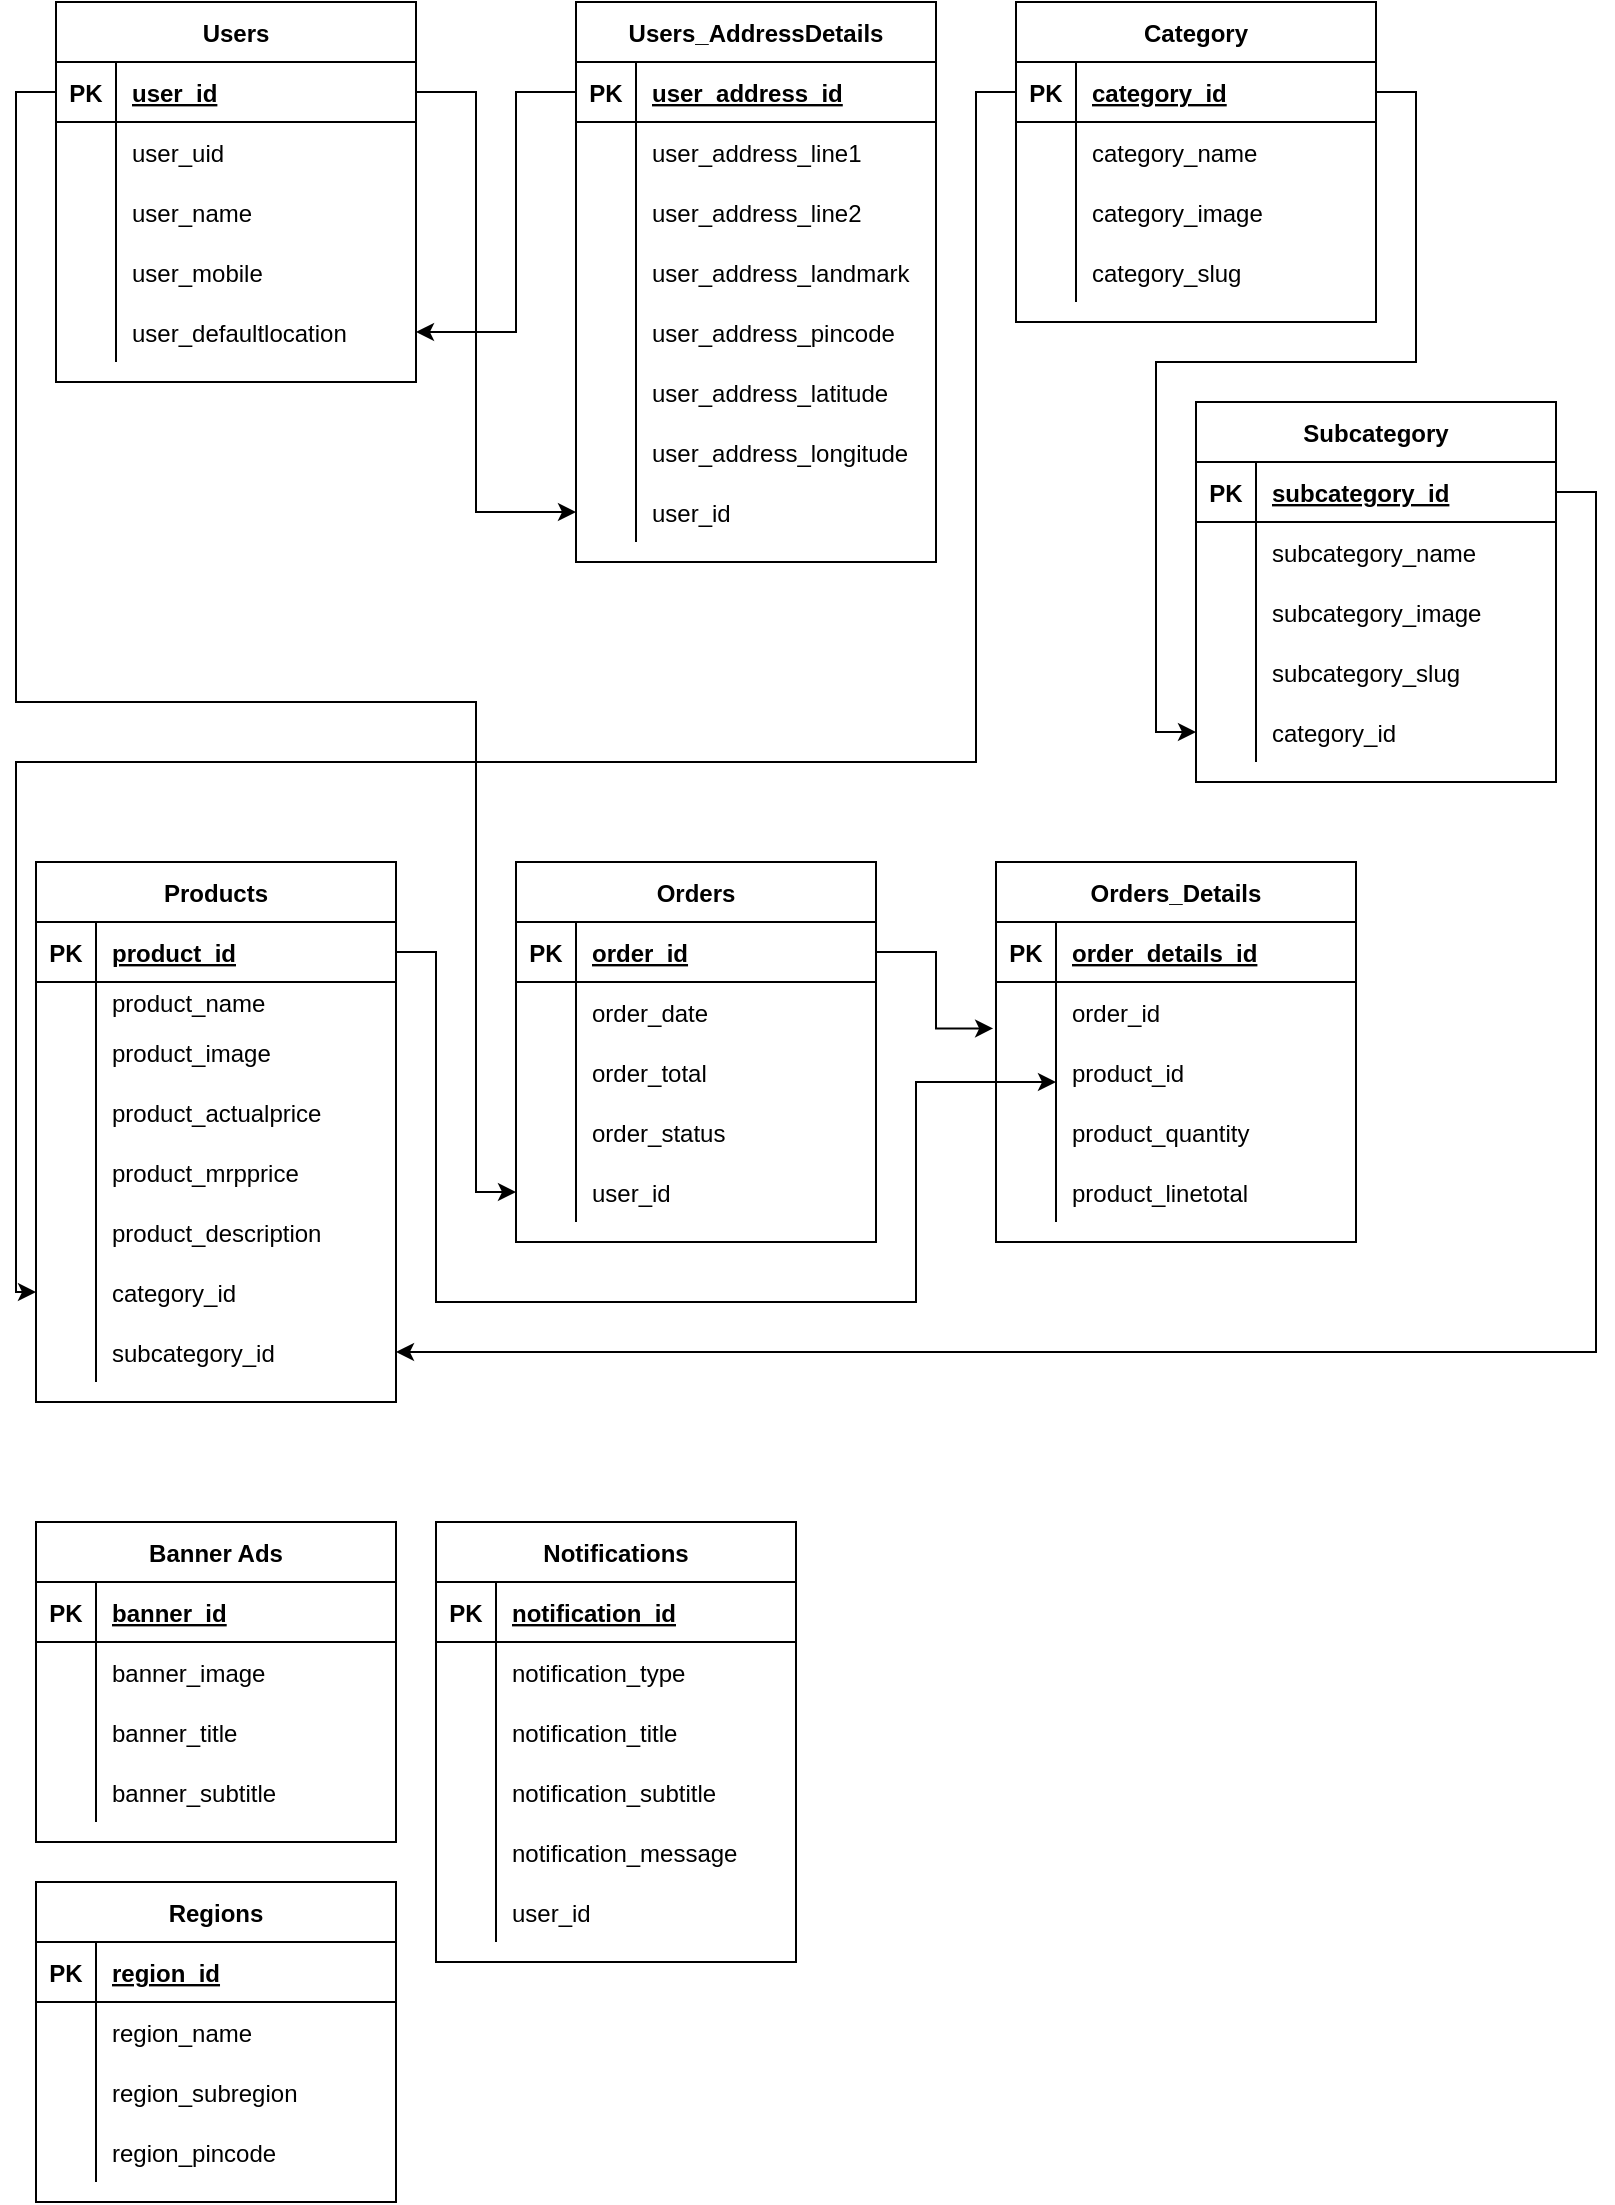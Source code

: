 <mxfile version="13.7.9" type="github" pages="2"><diagram id="Pnzxw9eSHqtYmCA-UAT-" name="Page-1"><mxGraphModel dx="1955" dy="1170" grid="1" gridSize="10" guides="1" tooltips="1" connect="1" arrows="1" fold="1" page="1" pageScale="1" pageWidth="827" pageHeight="1169" background="none" math="0" shadow="0"><root><mxCell id="0"/><mxCell id="1" parent="0"/><mxCell id="dS-FyCZ4xqhED2NEwHnS-44" value="Users" style="shape=table;startSize=30;container=1;collapsible=1;childLayout=tableLayout;fixedRows=1;rowLines=0;fontStyle=1;align=center;resizeLast=1;" vertex="1" parent="1"><mxGeometry x="30" y="30" width="180" height="190" as="geometry"/></mxCell><mxCell id="dS-FyCZ4xqhED2NEwHnS-45" value="" style="shape=partialRectangle;collapsible=0;dropTarget=0;pointerEvents=0;fillColor=none;top=0;left=0;bottom=1;right=0;points=[[0,0.5],[1,0.5]];portConstraint=eastwest;" vertex="1" parent="dS-FyCZ4xqhED2NEwHnS-44"><mxGeometry y="30" width="180" height="30" as="geometry"/></mxCell><mxCell id="dS-FyCZ4xqhED2NEwHnS-46" value="PK" style="shape=partialRectangle;connectable=0;fillColor=none;top=0;left=0;bottom=0;right=0;fontStyle=1;overflow=hidden;" vertex="1" parent="dS-FyCZ4xqhED2NEwHnS-45"><mxGeometry width="30" height="30" as="geometry"/></mxCell><mxCell id="dS-FyCZ4xqhED2NEwHnS-47" value="user_id" style="shape=partialRectangle;connectable=0;fillColor=none;top=0;left=0;bottom=0;right=0;align=left;spacingLeft=6;fontStyle=5;overflow=hidden;" vertex="1" parent="dS-FyCZ4xqhED2NEwHnS-45"><mxGeometry x="30" width="150" height="30" as="geometry"/></mxCell><mxCell id="dS-FyCZ4xqhED2NEwHnS-48" value="" style="shape=partialRectangle;collapsible=0;dropTarget=0;pointerEvents=0;fillColor=none;top=0;left=0;bottom=0;right=0;points=[[0,0.5],[1,0.5]];portConstraint=eastwest;" vertex="1" parent="dS-FyCZ4xqhED2NEwHnS-44"><mxGeometry y="60" width="180" height="30" as="geometry"/></mxCell><mxCell id="dS-FyCZ4xqhED2NEwHnS-49" value="" style="shape=partialRectangle;connectable=0;fillColor=none;top=0;left=0;bottom=0;right=0;editable=1;overflow=hidden;" vertex="1" parent="dS-FyCZ4xqhED2NEwHnS-48"><mxGeometry width="30" height="30" as="geometry"/></mxCell><mxCell id="dS-FyCZ4xqhED2NEwHnS-50" value="user_uid" style="shape=partialRectangle;connectable=0;fillColor=none;top=0;left=0;bottom=0;right=0;align=left;spacingLeft=6;overflow=hidden;" vertex="1" parent="dS-FyCZ4xqhED2NEwHnS-48"><mxGeometry x="30" width="150" height="30" as="geometry"/></mxCell><mxCell id="dS-FyCZ4xqhED2NEwHnS-51" value="" style="shape=partialRectangle;collapsible=0;dropTarget=0;pointerEvents=0;fillColor=none;top=0;left=0;bottom=0;right=0;points=[[0,0.5],[1,0.5]];portConstraint=eastwest;" vertex="1" parent="dS-FyCZ4xqhED2NEwHnS-44"><mxGeometry y="90" width="180" height="30" as="geometry"/></mxCell><mxCell id="dS-FyCZ4xqhED2NEwHnS-52" value="" style="shape=partialRectangle;connectable=0;fillColor=none;top=0;left=0;bottom=0;right=0;editable=1;overflow=hidden;" vertex="1" parent="dS-FyCZ4xqhED2NEwHnS-51"><mxGeometry width="30" height="30" as="geometry"/></mxCell><mxCell id="dS-FyCZ4xqhED2NEwHnS-53" value="user_name" style="shape=partialRectangle;connectable=0;fillColor=none;top=0;left=0;bottom=0;right=0;align=left;spacingLeft=6;overflow=hidden;" vertex="1" parent="dS-FyCZ4xqhED2NEwHnS-51"><mxGeometry x="30" width="150" height="30" as="geometry"/></mxCell><mxCell id="dS-FyCZ4xqhED2NEwHnS-57" style="shape=partialRectangle;collapsible=0;dropTarget=0;pointerEvents=0;fillColor=none;top=0;left=0;bottom=0;right=0;points=[[0,0.5],[1,0.5]];portConstraint=eastwest;" vertex="1" parent="dS-FyCZ4xqhED2NEwHnS-44"><mxGeometry y="120" width="180" height="30" as="geometry"/></mxCell><mxCell id="dS-FyCZ4xqhED2NEwHnS-58" style="shape=partialRectangle;connectable=0;fillColor=none;top=0;left=0;bottom=0;right=0;editable=1;overflow=hidden;" vertex="1" parent="dS-FyCZ4xqhED2NEwHnS-57"><mxGeometry width="30" height="30" as="geometry"/></mxCell><mxCell id="dS-FyCZ4xqhED2NEwHnS-59" value="user_mobile" style="shape=partialRectangle;connectable=0;fillColor=none;top=0;left=0;bottom=0;right=0;align=left;spacingLeft=6;overflow=hidden;" vertex="1" parent="dS-FyCZ4xqhED2NEwHnS-57"><mxGeometry x="30" width="150" height="30" as="geometry"/></mxCell><mxCell id="dS-FyCZ4xqhED2NEwHnS-54" value="" style="shape=partialRectangle;collapsible=0;dropTarget=0;pointerEvents=0;fillColor=none;top=0;left=0;bottom=0;right=0;points=[[0,0.5],[1,0.5]];portConstraint=eastwest;" vertex="1" parent="dS-FyCZ4xqhED2NEwHnS-44"><mxGeometry y="150" width="180" height="30" as="geometry"/></mxCell><mxCell id="dS-FyCZ4xqhED2NEwHnS-55" value="" style="shape=partialRectangle;connectable=0;fillColor=none;top=0;left=0;bottom=0;right=0;editable=1;overflow=hidden;" vertex="1" parent="dS-FyCZ4xqhED2NEwHnS-54"><mxGeometry width="30" height="30" as="geometry"/></mxCell><mxCell id="dS-FyCZ4xqhED2NEwHnS-56" value="user_defaultlocation" style="shape=partialRectangle;connectable=0;fillColor=none;top=0;left=0;bottom=0;right=0;align=left;spacingLeft=6;overflow=hidden;" vertex="1" parent="dS-FyCZ4xqhED2NEwHnS-54"><mxGeometry x="30" width="150" height="30" as="geometry"/></mxCell><mxCell id="dS-FyCZ4xqhED2NEwHnS-97" value="Users_AddressDetails" style="shape=table;startSize=30;container=1;collapsible=1;childLayout=tableLayout;fixedRows=1;rowLines=0;fontStyle=1;align=center;resizeLast=1;" vertex="1" parent="1"><mxGeometry x="290" y="30" width="180" height="280" as="geometry"/></mxCell><mxCell id="dS-FyCZ4xqhED2NEwHnS-98" value="" style="shape=partialRectangle;collapsible=0;dropTarget=0;pointerEvents=0;fillColor=none;top=0;left=0;bottom=1;right=0;points=[[0,0.5],[1,0.5]];portConstraint=eastwest;" vertex="1" parent="dS-FyCZ4xqhED2NEwHnS-97"><mxGeometry y="30" width="180" height="30" as="geometry"/></mxCell><mxCell id="dS-FyCZ4xqhED2NEwHnS-99" value="PK" style="shape=partialRectangle;connectable=0;fillColor=none;top=0;left=0;bottom=0;right=0;fontStyle=1;overflow=hidden;" vertex="1" parent="dS-FyCZ4xqhED2NEwHnS-98"><mxGeometry width="30" height="30" as="geometry"/></mxCell><mxCell id="dS-FyCZ4xqhED2NEwHnS-100" value="user_address_id" style="shape=partialRectangle;connectable=0;fillColor=none;top=0;left=0;bottom=0;right=0;align=left;spacingLeft=6;fontStyle=5;overflow=hidden;" vertex="1" parent="dS-FyCZ4xqhED2NEwHnS-98"><mxGeometry x="30" width="150" height="30" as="geometry"/></mxCell><mxCell id="dS-FyCZ4xqhED2NEwHnS-101" value="" style="shape=partialRectangle;collapsible=0;dropTarget=0;pointerEvents=0;fillColor=none;top=0;left=0;bottom=0;right=0;points=[[0,0.5],[1,0.5]];portConstraint=eastwest;" vertex="1" parent="dS-FyCZ4xqhED2NEwHnS-97"><mxGeometry y="60" width="180" height="30" as="geometry"/></mxCell><mxCell id="dS-FyCZ4xqhED2NEwHnS-102" value="" style="shape=partialRectangle;connectable=0;fillColor=none;top=0;left=0;bottom=0;right=0;editable=1;overflow=hidden;" vertex="1" parent="dS-FyCZ4xqhED2NEwHnS-101"><mxGeometry width="30" height="30" as="geometry"/></mxCell><mxCell id="dS-FyCZ4xqhED2NEwHnS-103" value="user_address_line1" style="shape=partialRectangle;connectable=0;fillColor=none;top=0;left=0;bottom=0;right=0;align=left;spacingLeft=6;overflow=hidden;" vertex="1" parent="dS-FyCZ4xqhED2NEwHnS-101"><mxGeometry x="30" width="150" height="30" as="geometry"/></mxCell><mxCell id="dS-FyCZ4xqhED2NEwHnS-104" value="" style="shape=partialRectangle;collapsible=0;dropTarget=0;pointerEvents=0;fillColor=none;top=0;left=0;bottom=0;right=0;points=[[0,0.5],[1,0.5]];portConstraint=eastwest;" vertex="1" parent="dS-FyCZ4xqhED2NEwHnS-97"><mxGeometry y="90" width="180" height="30" as="geometry"/></mxCell><mxCell id="dS-FyCZ4xqhED2NEwHnS-105" value="" style="shape=partialRectangle;connectable=0;fillColor=none;top=0;left=0;bottom=0;right=0;editable=1;overflow=hidden;" vertex="1" parent="dS-FyCZ4xqhED2NEwHnS-104"><mxGeometry width="30" height="30" as="geometry"/></mxCell><mxCell id="dS-FyCZ4xqhED2NEwHnS-106" value="user_address_line2" style="shape=partialRectangle;connectable=0;fillColor=none;top=0;left=0;bottom=0;right=0;align=left;spacingLeft=6;overflow=hidden;" vertex="1" parent="dS-FyCZ4xqhED2NEwHnS-104"><mxGeometry x="30" width="150" height="30" as="geometry"/></mxCell><mxCell id="dS-FyCZ4xqhED2NEwHnS-107" style="shape=partialRectangle;collapsible=0;dropTarget=0;pointerEvents=0;fillColor=none;top=0;left=0;bottom=0;right=0;points=[[0,0.5],[1,0.5]];portConstraint=eastwest;" vertex="1" parent="dS-FyCZ4xqhED2NEwHnS-97"><mxGeometry y="120" width="180" height="30" as="geometry"/></mxCell><mxCell id="dS-FyCZ4xqhED2NEwHnS-108" style="shape=partialRectangle;connectable=0;fillColor=none;top=0;left=0;bottom=0;right=0;editable=1;overflow=hidden;" vertex="1" parent="dS-FyCZ4xqhED2NEwHnS-107"><mxGeometry width="30" height="30" as="geometry"/></mxCell><mxCell id="dS-FyCZ4xqhED2NEwHnS-109" value="user_address_landmark" style="shape=partialRectangle;connectable=0;fillColor=none;top=0;left=0;bottom=0;right=0;align=left;spacingLeft=6;overflow=hidden;" vertex="1" parent="dS-FyCZ4xqhED2NEwHnS-107"><mxGeometry x="30" width="150" height="30" as="geometry"/></mxCell><mxCell id="dS-FyCZ4xqhED2NEwHnS-110" value="" style="shape=partialRectangle;collapsible=0;dropTarget=0;pointerEvents=0;fillColor=none;top=0;left=0;bottom=0;right=0;points=[[0,0.5],[1,0.5]];portConstraint=eastwest;" vertex="1" parent="dS-FyCZ4xqhED2NEwHnS-97"><mxGeometry y="150" width="180" height="30" as="geometry"/></mxCell><mxCell id="dS-FyCZ4xqhED2NEwHnS-111" value="" style="shape=partialRectangle;connectable=0;fillColor=none;top=0;left=0;bottom=0;right=0;editable=1;overflow=hidden;" vertex="1" parent="dS-FyCZ4xqhED2NEwHnS-110"><mxGeometry width="30" height="30" as="geometry"/></mxCell><mxCell id="dS-FyCZ4xqhED2NEwHnS-112" value="user_address_pincode" style="shape=partialRectangle;connectable=0;fillColor=none;top=0;left=0;bottom=0;right=0;align=left;spacingLeft=6;overflow=hidden;" vertex="1" parent="dS-FyCZ4xqhED2NEwHnS-110"><mxGeometry x="30" width="150" height="30" as="geometry"/></mxCell><mxCell id="dS-FyCZ4xqhED2NEwHnS-113" style="shape=partialRectangle;collapsible=0;dropTarget=0;pointerEvents=0;fillColor=none;top=0;left=0;bottom=0;right=0;points=[[0,0.5],[1,0.5]];portConstraint=eastwest;" vertex="1" parent="dS-FyCZ4xqhED2NEwHnS-97"><mxGeometry y="180" width="180" height="30" as="geometry"/></mxCell><mxCell id="dS-FyCZ4xqhED2NEwHnS-114" style="shape=partialRectangle;connectable=0;fillColor=none;top=0;left=0;bottom=0;right=0;editable=1;overflow=hidden;" vertex="1" parent="dS-FyCZ4xqhED2NEwHnS-113"><mxGeometry width="30" height="30" as="geometry"/></mxCell><mxCell id="dS-FyCZ4xqhED2NEwHnS-115" value="user_address_latitude" style="shape=partialRectangle;connectable=0;fillColor=none;top=0;left=0;bottom=0;right=0;align=left;spacingLeft=6;overflow=hidden;" vertex="1" parent="dS-FyCZ4xqhED2NEwHnS-113"><mxGeometry x="30" width="150" height="30" as="geometry"/></mxCell><mxCell id="dS-FyCZ4xqhED2NEwHnS-116" style="shape=partialRectangle;collapsible=0;dropTarget=0;pointerEvents=0;fillColor=none;top=0;left=0;bottom=0;right=0;points=[[0,0.5],[1,0.5]];portConstraint=eastwest;" vertex="1" parent="dS-FyCZ4xqhED2NEwHnS-97"><mxGeometry y="210" width="180" height="30" as="geometry"/></mxCell><mxCell id="dS-FyCZ4xqhED2NEwHnS-117" style="shape=partialRectangle;connectable=0;fillColor=none;top=0;left=0;bottom=0;right=0;editable=1;overflow=hidden;" vertex="1" parent="dS-FyCZ4xqhED2NEwHnS-116"><mxGeometry width="30" height="30" as="geometry"/></mxCell><mxCell id="dS-FyCZ4xqhED2NEwHnS-118" value="user_address_longitude" style="shape=partialRectangle;connectable=0;fillColor=none;top=0;left=0;bottom=0;right=0;align=left;spacingLeft=6;overflow=hidden;" vertex="1" parent="dS-FyCZ4xqhED2NEwHnS-116"><mxGeometry x="30" width="150" height="30" as="geometry"/></mxCell><mxCell id="dS-FyCZ4xqhED2NEwHnS-119" style="shape=partialRectangle;collapsible=0;dropTarget=0;pointerEvents=0;fillColor=none;top=0;left=0;bottom=0;right=0;points=[[0,0.5],[1,0.5]];portConstraint=eastwest;" vertex="1" parent="dS-FyCZ4xqhED2NEwHnS-97"><mxGeometry y="240" width="180" height="30" as="geometry"/></mxCell><mxCell id="dS-FyCZ4xqhED2NEwHnS-120" style="shape=partialRectangle;connectable=0;fillColor=none;top=0;left=0;bottom=0;right=0;editable=1;overflow=hidden;" vertex="1" parent="dS-FyCZ4xqhED2NEwHnS-119"><mxGeometry width="30" height="30" as="geometry"/></mxCell><mxCell id="dS-FyCZ4xqhED2NEwHnS-121" value="user_id" style="shape=partialRectangle;connectable=0;fillColor=none;top=0;left=0;bottom=0;right=0;align=left;spacingLeft=6;overflow=hidden;" vertex="1" parent="dS-FyCZ4xqhED2NEwHnS-119"><mxGeometry x="30" width="150" height="30" as="geometry"/></mxCell><mxCell id="dS-FyCZ4xqhED2NEwHnS-123" style="edgeStyle=orthogonalEdgeStyle;rounded=0;orthogonalLoop=1;jettySize=auto;html=1;exitX=1;exitY=0.5;exitDx=0;exitDy=0;" edge="1" parent="1" source="dS-FyCZ4xqhED2NEwHnS-45" target="dS-FyCZ4xqhED2NEwHnS-119"><mxGeometry relative="1" as="geometry"><Array as="points"><mxPoint x="240" y="75"/><mxPoint x="240" y="285"/></Array></mxGeometry></mxCell><mxCell id="dS-FyCZ4xqhED2NEwHnS-124" style="edgeStyle=orthogonalEdgeStyle;rounded=0;orthogonalLoop=1;jettySize=auto;html=1;exitX=0;exitY=0.5;exitDx=0;exitDy=0;entryX=1;entryY=0.5;entryDx=0;entryDy=0;" edge="1" parent="1" source="dS-FyCZ4xqhED2NEwHnS-98" target="dS-FyCZ4xqhED2NEwHnS-54"><mxGeometry relative="1" as="geometry"><Array as="points"><mxPoint x="260" y="75"/><mxPoint x="260" y="195"/></Array></mxGeometry></mxCell><mxCell id="dS-FyCZ4xqhED2NEwHnS-160" style="edgeStyle=orthogonalEdgeStyle;rounded=0;orthogonalLoop=1;jettySize=auto;html=1;exitX=1;exitY=0.5;exitDx=0;exitDy=0;entryX=-0.008;entryY=0.774;entryDx=0;entryDy=0;entryPerimeter=0;" edge="1" parent="1" source="dS-FyCZ4xqhED2NEwHnS-126" target="dS-FyCZ4xqhED2NEwHnS-145"><mxGeometry relative="1" as="geometry"/></mxCell><mxCell id="dS-FyCZ4xqhED2NEwHnS-161" style="edgeStyle=orthogonalEdgeStyle;rounded=0;orthogonalLoop=1;jettySize=auto;html=1;exitX=1;exitY=0.5;exitDx=0;exitDy=0;" edge="1" parent="1" source="dS-FyCZ4xqhED2NEwHnS-2"><mxGeometry relative="1" as="geometry"><mxPoint x="530" y="570" as="targetPoint"/><Array as="points"><mxPoint x="220" y="505"/><mxPoint x="220" y="680"/><mxPoint x="460" y="680"/><mxPoint x="460" y="570"/></Array></mxGeometry></mxCell><mxCell id="dS-FyCZ4xqhED2NEwHnS-162" style="edgeStyle=orthogonalEdgeStyle;rounded=0;orthogonalLoop=1;jettySize=auto;html=1;exitX=0;exitY=0.5;exitDx=0;exitDy=0;entryX=0;entryY=0.5;entryDx=0;entryDy=0;" edge="1" parent="1" source="dS-FyCZ4xqhED2NEwHnS-45" target="dS-FyCZ4xqhED2NEwHnS-138"><mxGeometry relative="1" as="geometry"><Array as="points"><mxPoint x="10" y="75"/><mxPoint x="10" y="380"/><mxPoint x="240" y="380"/><mxPoint x="240" y="625"/></Array></mxGeometry></mxCell><mxCell id="ZI_fqJPCT9HVgVWD5HsH-30" style="edgeStyle=orthogonalEdgeStyle;rounded=0;orthogonalLoop=1;jettySize=auto;html=1;exitX=1;exitY=0.5;exitDx=0;exitDy=0;entryX=0;entryY=0.5;entryDx=0;entryDy=0;" edge="1" parent="1" source="ZI_fqJPCT9HVgVWD5HsH-2" target="ZI_fqJPCT9HVgVWD5HsH-27"><mxGeometry relative="1" as="geometry"><Array as="points"><mxPoint x="710" y="75"/><mxPoint x="710" y="210"/><mxPoint x="580" y="210"/><mxPoint x="580" y="395"/></Array></mxGeometry></mxCell><mxCell id="ZI_fqJPCT9HVgVWD5HsH-31" style="edgeStyle=orthogonalEdgeStyle;rounded=0;orthogonalLoop=1;jettySize=auto;html=1;exitX=0;exitY=0.5;exitDx=0;exitDy=0;entryX=0;entryY=0.5;entryDx=0;entryDy=0;" edge="1" parent="1" source="ZI_fqJPCT9HVgVWD5HsH-2" target="dS-FyCZ4xqhED2NEwHnS-38"><mxGeometry relative="1" as="geometry"><Array as="points"><mxPoint x="490" y="75"/><mxPoint x="490" y="410"/><mxPoint x="10" y="410"/><mxPoint x="10" y="675"/></Array></mxGeometry></mxCell><mxCell id="ZI_fqJPCT9HVgVWD5HsH-1" value="Category" style="shape=table;startSize=30;container=1;collapsible=1;childLayout=tableLayout;fixedRows=1;rowLines=0;fontStyle=1;align=center;resizeLast=1;" vertex="1" parent="1"><mxGeometry x="510" y="30" width="180" height="160" as="geometry"/></mxCell><mxCell id="ZI_fqJPCT9HVgVWD5HsH-2" value="" style="shape=partialRectangle;collapsible=0;dropTarget=0;pointerEvents=0;fillColor=none;top=0;left=0;bottom=1;right=0;points=[[0,0.5],[1,0.5]];portConstraint=eastwest;" vertex="1" parent="ZI_fqJPCT9HVgVWD5HsH-1"><mxGeometry y="30" width="180" height="30" as="geometry"/></mxCell><mxCell id="ZI_fqJPCT9HVgVWD5HsH-3" value="PK" style="shape=partialRectangle;connectable=0;fillColor=none;top=0;left=0;bottom=0;right=0;fontStyle=1;overflow=hidden;" vertex="1" parent="ZI_fqJPCT9HVgVWD5HsH-2"><mxGeometry width="30" height="30" as="geometry"/></mxCell><mxCell id="ZI_fqJPCT9HVgVWD5HsH-4" value="category_id" style="shape=partialRectangle;connectable=0;fillColor=none;top=0;left=0;bottom=0;right=0;align=left;spacingLeft=6;fontStyle=5;overflow=hidden;" vertex="1" parent="ZI_fqJPCT9HVgVWD5HsH-2"><mxGeometry x="30" width="150" height="30" as="geometry"/></mxCell><mxCell id="ZI_fqJPCT9HVgVWD5HsH-5" value="" style="shape=partialRectangle;collapsible=0;dropTarget=0;pointerEvents=0;fillColor=none;top=0;left=0;bottom=0;right=0;points=[[0,0.5],[1,0.5]];portConstraint=eastwest;" vertex="1" parent="ZI_fqJPCT9HVgVWD5HsH-1"><mxGeometry y="60" width="180" height="30" as="geometry"/></mxCell><mxCell id="ZI_fqJPCT9HVgVWD5HsH-6" value="" style="shape=partialRectangle;connectable=0;fillColor=none;top=0;left=0;bottom=0;right=0;editable=1;overflow=hidden;" vertex="1" parent="ZI_fqJPCT9HVgVWD5HsH-5"><mxGeometry width="30" height="30" as="geometry"/></mxCell><mxCell id="ZI_fqJPCT9HVgVWD5HsH-7" value="category_name" style="shape=partialRectangle;connectable=0;fillColor=none;top=0;left=0;bottom=0;right=0;align=left;spacingLeft=6;overflow=hidden;" vertex="1" parent="ZI_fqJPCT9HVgVWD5HsH-5"><mxGeometry x="30" width="150" height="30" as="geometry"/></mxCell><mxCell id="ZI_fqJPCT9HVgVWD5HsH-8" value="" style="shape=partialRectangle;collapsible=0;dropTarget=0;pointerEvents=0;fillColor=none;top=0;left=0;bottom=0;right=0;points=[[0,0.5],[1,0.5]];portConstraint=eastwest;" vertex="1" parent="ZI_fqJPCT9HVgVWD5HsH-1"><mxGeometry y="90" width="180" height="30" as="geometry"/></mxCell><mxCell id="ZI_fqJPCT9HVgVWD5HsH-9" value="" style="shape=partialRectangle;connectable=0;fillColor=none;top=0;left=0;bottom=0;right=0;editable=1;overflow=hidden;" vertex="1" parent="ZI_fqJPCT9HVgVWD5HsH-8"><mxGeometry width="30" height="30" as="geometry"/></mxCell><mxCell id="ZI_fqJPCT9HVgVWD5HsH-10" value="category_image" style="shape=partialRectangle;connectable=0;fillColor=none;top=0;left=0;bottom=0;right=0;align=left;spacingLeft=6;overflow=hidden;" vertex="1" parent="ZI_fqJPCT9HVgVWD5HsH-8"><mxGeometry x="30" width="150" height="30" as="geometry"/></mxCell><mxCell id="ZI_fqJPCT9HVgVWD5HsH-11" value="" style="shape=partialRectangle;collapsible=0;dropTarget=0;pointerEvents=0;fillColor=none;top=0;left=0;bottom=0;right=0;points=[[0,0.5],[1,0.5]];portConstraint=eastwest;" vertex="1" parent="ZI_fqJPCT9HVgVWD5HsH-1"><mxGeometry y="120" width="180" height="30" as="geometry"/></mxCell><mxCell id="ZI_fqJPCT9HVgVWD5HsH-12" value="" style="shape=partialRectangle;connectable=0;fillColor=none;top=0;left=0;bottom=0;right=0;editable=1;overflow=hidden;" vertex="1" parent="ZI_fqJPCT9HVgVWD5HsH-11"><mxGeometry width="30" height="30" as="geometry"/></mxCell><mxCell id="ZI_fqJPCT9HVgVWD5HsH-13" value="category_slug" style="shape=partialRectangle;connectable=0;fillColor=none;top=0;left=0;bottom=0;right=0;align=left;spacingLeft=6;overflow=hidden;" vertex="1" parent="ZI_fqJPCT9HVgVWD5HsH-11"><mxGeometry x="30" width="150" height="30" as="geometry"/></mxCell><mxCell id="dS-FyCZ4xqhED2NEwHnS-163" value="Banner Ads" style="shape=table;startSize=30;container=1;collapsible=1;childLayout=tableLayout;fixedRows=1;rowLines=0;fontStyle=1;align=center;resizeLast=1;" vertex="1" parent="1"><mxGeometry x="20" y="790" width="180" height="160" as="geometry"/></mxCell><mxCell id="dS-FyCZ4xqhED2NEwHnS-164" value="" style="shape=partialRectangle;collapsible=0;dropTarget=0;pointerEvents=0;fillColor=none;top=0;left=0;bottom=1;right=0;points=[[0,0.5],[1,0.5]];portConstraint=eastwest;" vertex="1" parent="dS-FyCZ4xqhED2NEwHnS-163"><mxGeometry y="30" width="180" height="30" as="geometry"/></mxCell><mxCell id="dS-FyCZ4xqhED2NEwHnS-165" value="PK" style="shape=partialRectangle;connectable=0;fillColor=none;top=0;left=0;bottom=0;right=0;fontStyle=1;overflow=hidden;" vertex="1" parent="dS-FyCZ4xqhED2NEwHnS-164"><mxGeometry width="30" height="30" as="geometry"/></mxCell><mxCell id="dS-FyCZ4xqhED2NEwHnS-166" value="banner_id" style="shape=partialRectangle;connectable=0;fillColor=none;top=0;left=0;bottom=0;right=0;align=left;spacingLeft=6;fontStyle=5;overflow=hidden;" vertex="1" parent="dS-FyCZ4xqhED2NEwHnS-164"><mxGeometry x="30" width="150" height="30" as="geometry"/></mxCell><mxCell id="dS-FyCZ4xqhED2NEwHnS-167" value="" style="shape=partialRectangle;collapsible=0;dropTarget=0;pointerEvents=0;fillColor=none;top=0;left=0;bottom=0;right=0;points=[[0,0.5],[1,0.5]];portConstraint=eastwest;" vertex="1" parent="dS-FyCZ4xqhED2NEwHnS-163"><mxGeometry y="60" width="180" height="30" as="geometry"/></mxCell><mxCell id="dS-FyCZ4xqhED2NEwHnS-168" value="" style="shape=partialRectangle;connectable=0;fillColor=none;top=0;left=0;bottom=0;right=0;editable=1;overflow=hidden;" vertex="1" parent="dS-FyCZ4xqhED2NEwHnS-167"><mxGeometry width="30" height="30" as="geometry"/></mxCell><mxCell id="dS-FyCZ4xqhED2NEwHnS-169" value="banner_image" style="shape=partialRectangle;connectable=0;fillColor=none;top=0;left=0;bottom=0;right=0;align=left;spacingLeft=6;overflow=hidden;" vertex="1" parent="dS-FyCZ4xqhED2NEwHnS-167"><mxGeometry x="30" width="150" height="30" as="geometry"/></mxCell><mxCell id="dS-FyCZ4xqhED2NEwHnS-170" value="" style="shape=partialRectangle;collapsible=0;dropTarget=0;pointerEvents=0;fillColor=none;top=0;left=0;bottom=0;right=0;points=[[0,0.5],[1,0.5]];portConstraint=eastwest;" vertex="1" parent="dS-FyCZ4xqhED2NEwHnS-163"><mxGeometry y="90" width="180" height="30" as="geometry"/></mxCell><mxCell id="dS-FyCZ4xqhED2NEwHnS-171" value="" style="shape=partialRectangle;connectable=0;fillColor=none;top=0;left=0;bottom=0;right=0;editable=1;overflow=hidden;" vertex="1" parent="dS-FyCZ4xqhED2NEwHnS-170"><mxGeometry width="30" height="30" as="geometry"/></mxCell><mxCell id="dS-FyCZ4xqhED2NEwHnS-172" value="banner_title" style="shape=partialRectangle;connectable=0;fillColor=none;top=0;left=0;bottom=0;right=0;align=left;spacingLeft=6;overflow=hidden;" vertex="1" parent="dS-FyCZ4xqhED2NEwHnS-170"><mxGeometry x="30" width="150" height="30" as="geometry"/></mxCell><mxCell id="dS-FyCZ4xqhED2NEwHnS-173" value="" style="shape=partialRectangle;collapsible=0;dropTarget=0;pointerEvents=0;fillColor=none;top=0;left=0;bottom=0;right=0;points=[[0,0.5],[1,0.5]];portConstraint=eastwest;" vertex="1" parent="dS-FyCZ4xqhED2NEwHnS-163"><mxGeometry y="120" width="180" height="30" as="geometry"/></mxCell><mxCell id="dS-FyCZ4xqhED2NEwHnS-174" value="" style="shape=partialRectangle;connectable=0;fillColor=none;top=0;left=0;bottom=0;right=0;editable=1;overflow=hidden;" vertex="1" parent="dS-FyCZ4xqhED2NEwHnS-173"><mxGeometry width="30" height="30" as="geometry"/></mxCell><mxCell id="dS-FyCZ4xqhED2NEwHnS-175" value="banner_subtitle" style="shape=partialRectangle;connectable=0;fillColor=none;top=0;left=0;bottom=0;right=0;align=left;spacingLeft=6;overflow=hidden;" vertex="1" parent="dS-FyCZ4xqhED2NEwHnS-173"><mxGeometry x="30" width="150" height="30" as="geometry"/></mxCell><mxCell id="ZI_fqJPCT9HVgVWD5HsH-14" value="Subcategory" style="shape=table;startSize=30;container=1;collapsible=1;childLayout=tableLayout;fixedRows=1;rowLines=0;fontStyle=1;align=center;resizeLast=1;" vertex="1" parent="1"><mxGeometry x="600" y="230" width="180" height="190" as="geometry"/></mxCell><mxCell id="ZI_fqJPCT9HVgVWD5HsH-15" value="" style="shape=partialRectangle;collapsible=0;dropTarget=0;pointerEvents=0;fillColor=none;top=0;left=0;bottom=1;right=0;points=[[0,0.5],[1,0.5]];portConstraint=eastwest;" vertex="1" parent="ZI_fqJPCT9HVgVWD5HsH-14"><mxGeometry y="30" width="180" height="30" as="geometry"/></mxCell><mxCell id="ZI_fqJPCT9HVgVWD5HsH-16" value="PK" style="shape=partialRectangle;connectable=0;fillColor=none;top=0;left=0;bottom=0;right=0;fontStyle=1;overflow=hidden;" vertex="1" parent="ZI_fqJPCT9HVgVWD5HsH-15"><mxGeometry width="30" height="30" as="geometry"/></mxCell><mxCell id="ZI_fqJPCT9HVgVWD5HsH-17" value="subcategory_id" style="shape=partialRectangle;connectable=0;fillColor=none;top=0;left=0;bottom=0;right=0;align=left;spacingLeft=6;fontStyle=5;overflow=hidden;" vertex="1" parent="ZI_fqJPCT9HVgVWD5HsH-15"><mxGeometry x="30" width="150" height="30" as="geometry"/></mxCell><mxCell id="ZI_fqJPCT9HVgVWD5HsH-18" value="" style="shape=partialRectangle;collapsible=0;dropTarget=0;pointerEvents=0;fillColor=none;top=0;left=0;bottom=0;right=0;points=[[0,0.5],[1,0.5]];portConstraint=eastwest;" vertex="1" parent="ZI_fqJPCT9HVgVWD5HsH-14"><mxGeometry y="60" width="180" height="30" as="geometry"/></mxCell><mxCell id="ZI_fqJPCT9HVgVWD5HsH-19" value="" style="shape=partialRectangle;connectable=0;fillColor=none;top=0;left=0;bottom=0;right=0;editable=1;overflow=hidden;" vertex="1" parent="ZI_fqJPCT9HVgVWD5HsH-18"><mxGeometry width="30" height="30" as="geometry"/></mxCell><mxCell id="ZI_fqJPCT9HVgVWD5HsH-20" value="subcategory_name" style="shape=partialRectangle;connectable=0;fillColor=none;top=0;left=0;bottom=0;right=0;align=left;spacingLeft=6;overflow=hidden;" vertex="1" parent="ZI_fqJPCT9HVgVWD5HsH-18"><mxGeometry x="30" width="150" height="30" as="geometry"/></mxCell><mxCell id="ZI_fqJPCT9HVgVWD5HsH-21" value="" style="shape=partialRectangle;collapsible=0;dropTarget=0;pointerEvents=0;fillColor=none;top=0;left=0;bottom=0;right=0;points=[[0,0.5],[1,0.5]];portConstraint=eastwest;" vertex="1" parent="ZI_fqJPCT9HVgVWD5HsH-14"><mxGeometry y="90" width="180" height="30" as="geometry"/></mxCell><mxCell id="ZI_fqJPCT9HVgVWD5HsH-22" value="" style="shape=partialRectangle;connectable=0;fillColor=none;top=0;left=0;bottom=0;right=0;editable=1;overflow=hidden;" vertex="1" parent="ZI_fqJPCT9HVgVWD5HsH-21"><mxGeometry width="30" height="30" as="geometry"/></mxCell><mxCell id="ZI_fqJPCT9HVgVWD5HsH-23" value="subcategory_image" style="shape=partialRectangle;connectable=0;fillColor=none;top=0;left=0;bottom=0;right=0;align=left;spacingLeft=6;overflow=hidden;" vertex="1" parent="ZI_fqJPCT9HVgVWD5HsH-21"><mxGeometry x="30" width="150" height="30" as="geometry"/></mxCell><mxCell id="ZI_fqJPCT9HVgVWD5HsH-24" value="" style="shape=partialRectangle;collapsible=0;dropTarget=0;pointerEvents=0;fillColor=none;top=0;left=0;bottom=0;right=0;points=[[0,0.5],[1,0.5]];portConstraint=eastwest;" vertex="1" parent="ZI_fqJPCT9HVgVWD5HsH-14"><mxGeometry y="120" width="180" height="30" as="geometry"/></mxCell><mxCell id="ZI_fqJPCT9HVgVWD5HsH-25" value="" style="shape=partialRectangle;connectable=0;fillColor=none;top=0;left=0;bottom=0;right=0;editable=1;overflow=hidden;" vertex="1" parent="ZI_fqJPCT9HVgVWD5HsH-24"><mxGeometry width="30" height="30" as="geometry"/></mxCell><mxCell id="ZI_fqJPCT9HVgVWD5HsH-26" value="subcategory_slug" style="shape=partialRectangle;connectable=0;fillColor=none;top=0;left=0;bottom=0;right=0;align=left;spacingLeft=6;overflow=hidden;" vertex="1" parent="ZI_fqJPCT9HVgVWD5HsH-24"><mxGeometry x="30" width="150" height="30" as="geometry"/></mxCell><mxCell id="ZI_fqJPCT9HVgVWD5HsH-27" style="shape=partialRectangle;collapsible=0;dropTarget=0;pointerEvents=0;fillColor=none;top=0;left=0;bottom=0;right=0;points=[[0,0.5],[1,0.5]];portConstraint=eastwest;" vertex="1" parent="ZI_fqJPCT9HVgVWD5HsH-14"><mxGeometry y="150" width="180" height="30" as="geometry"/></mxCell><mxCell id="ZI_fqJPCT9HVgVWD5HsH-28" style="shape=partialRectangle;connectable=0;fillColor=none;top=0;left=0;bottom=0;right=0;editable=1;overflow=hidden;" vertex="1" parent="ZI_fqJPCT9HVgVWD5HsH-27"><mxGeometry width="30" height="30" as="geometry"/></mxCell><mxCell id="ZI_fqJPCT9HVgVWD5HsH-29" value="category_id" style="shape=partialRectangle;connectable=0;fillColor=none;top=0;left=0;bottom=0;right=0;align=left;spacingLeft=6;overflow=hidden;" vertex="1" parent="ZI_fqJPCT9HVgVWD5HsH-27"><mxGeometry x="30" width="150" height="30" as="geometry"/></mxCell><mxCell id="dS-FyCZ4xqhED2NEwHnS-176" value="Regions" style="shape=table;startSize=30;container=1;collapsible=1;childLayout=tableLayout;fixedRows=1;rowLines=0;fontStyle=1;align=center;resizeLast=1;" vertex="1" parent="1"><mxGeometry x="20" y="970" width="180" height="160" as="geometry"/></mxCell><mxCell id="dS-FyCZ4xqhED2NEwHnS-177" value="" style="shape=partialRectangle;collapsible=0;dropTarget=0;pointerEvents=0;fillColor=none;top=0;left=0;bottom=1;right=0;points=[[0,0.5],[1,0.5]];portConstraint=eastwest;" vertex="1" parent="dS-FyCZ4xqhED2NEwHnS-176"><mxGeometry y="30" width="180" height="30" as="geometry"/></mxCell><mxCell id="dS-FyCZ4xqhED2NEwHnS-178" value="PK" style="shape=partialRectangle;connectable=0;fillColor=none;top=0;left=0;bottom=0;right=0;fontStyle=1;overflow=hidden;" vertex="1" parent="dS-FyCZ4xqhED2NEwHnS-177"><mxGeometry width="30" height="30" as="geometry"/></mxCell><mxCell id="dS-FyCZ4xqhED2NEwHnS-179" value="region_id" style="shape=partialRectangle;connectable=0;fillColor=none;top=0;left=0;bottom=0;right=0;align=left;spacingLeft=6;fontStyle=5;overflow=hidden;" vertex="1" parent="dS-FyCZ4xqhED2NEwHnS-177"><mxGeometry x="30" width="150" height="30" as="geometry"/></mxCell><mxCell id="dS-FyCZ4xqhED2NEwHnS-180" value="" style="shape=partialRectangle;collapsible=0;dropTarget=0;pointerEvents=0;fillColor=none;top=0;left=0;bottom=0;right=0;points=[[0,0.5],[1,0.5]];portConstraint=eastwest;" vertex="1" parent="dS-FyCZ4xqhED2NEwHnS-176"><mxGeometry y="60" width="180" height="30" as="geometry"/></mxCell><mxCell id="dS-FyCZ4xqhED2NEwHnS-181" value="" style="shape=partialRectangle;connectable=0;fillColor=none;top=0;left=0;bottom=0;right=0;editable=1;overflow=hidden;" vertex="1" parent="dS-FyCZ4xqhED2NEwHnS-180"><mxGeometry width="30" height="30" as="geometry"/></mxCell><mxCell id="dS-FyCZ4xqhED2NEwHnS-182" value="region_name" style="shape=partialRectangle;connectable=0;fillColor=none;top=0;left=0;bottom=0;right=0;align=left;spacingLeft=6;overflow=hidden;" vertex="1" parent="dS-FyCZ4xqhED2NEwHnS-180"><mxGeometry x="30" width="150" height="30" as="geometry"/></mxCell><mxCell id="dS-FyCZ4xqhED2NEwHnS-183" value="" style="shape=partialRectangle;collapsible=0;dropTarget=0;pointerEvents=0;fillColor=none;top=0;left=0;bottom=0;right=0;points=[[0,0.5],[1,0.5]];portConstraint=eastwest;" vertex="1" parent="dS-FyCZ4xqhED2NEwHnS-176"><mxGeometry y="90" width="180" height="30" as="geometry"/></mxCell><mxCell id="dS-FyCZ4xqhED2NEwHnS-184" value="" style="shape=partialRectangle;connectable=0;fillColor=none;top=0;left=0;bottom=0;right=0;editable=1;overflow=hidden;" vertex="1" parent="dS-FyCZ4xqhED2NEwHnS-183"><mxGeometry width="30" height="30" as="geometry"/></mxCell><mxCell id="dS-FyCZ4xqhED2NEwHnS-185" value="region_subregion" style="shape=partialRectangle;connectable=0;fillColor=none;top=0;left=0;bottom=0;right=0;align=left;spacingLeft=6;overflow=hidden;" vertex="1" parent="dS-FyCZ4xqhED2NEwHnS-183"><mxGeometry x="30" width="150" height="30" as="geometry"/></mxCell><mxCell id="dS-FyCZ4xqhED2NEwHnS-186" value="" style="shape=partialRectangle;collapsible=0;dropTarget=0;pointerEvents=0;fillColor=none;top=0;left=0;bottom=0;right=0;points=[[0,0.5],[1,0.5]];portConstraint=eastwest;" vertex="1" parent="dS-FyCZ4xqhED2NEwHnS-176"><mxGeometry y="120" width="180" height="30" as="geometry"/></mxCell><mxCell id="dS-FyCZ4xqhED2NEwHnS-187" value="" style="shape=partialRectangle;connectable=0;fillColor=none;top=0;left=0;bottom=0;right=0;editable=1;overflow=hidden;" vertex="1" parent="dS-FyCZ4xqhED2NEwHnS-186"><mxGeometry width="30" height="30" as="geometry"/></mxCell><mxCell id="dS-FyCZ4xqhED2NEwHnS-188" value="region_pincode" style="shape=partialRectangle;connectable=0;fillColor=none;top=0;left=0;bottom=0;right=0;align=left;spacingLeft=6;overflow=hidden;" vertex="1" parent="dS-FyCZ4xqhED2NEwHnS-186"><mxGeometry x="30" width="150" height="30" as="geometry"/></mxCell><mxCell id="dS-FyCZ4xqhED2NEwHnS-189" value="Notifications" style="shape=table;startSize=30;container=1;collapsible=1;childLayout=tableLayout;fixedRows=1;rowLines=0;fontStyle=1;align=center;resizeLast=1;" vertex="1" parent="1"><mxGeometry x="220" y="790" width="180" height="220" as="geometry"/></mxCell><mxCell id="dS-FyCZ4xqhED2NEwHnS-190" value="" style="shape=partialRectangle;collapsible=0;dropTarget=0;pointerEvents=0;fillColor=none;top=0;left=0;bottom=1;right=0;points=[[0,0.5],[1,0.5]];portConstraint=eastwest;" vertex="1" parent="dS-FyCZ4xqhED2NEwHnS-189"><mxGeometry y="30" width="180" height="30" as="geometry"/></mxCell><mxCell id="dS-FyCZ4xqhED2NEwHnS-191" value="PK" style="shape=partialRectangle;connectable=0;fillColor=none;top=0;left=0;bottom=0;right=0;fontStyle=1;overflow=hidden;" vertex="1" parent="dS-FyCZ4xqhED2NEwHnS-190"><mxGeometry width="30" height="30" as="geometry"/></mxCell><mxCell id="dS-FyCZ4xqhED2NEwHnS-192" value="notification_id" style="shape=partialRectangle;connectable=0;fillColor=none;top=0;left=0;bottom=0;right=0;align=left;spacingLeft=6;fontStyle=5;overflow=hidden;" vertex="1" parent="dS-FyCZ4xqhED2NEwHnS-190"><mxGeometry x="30" width="150" height="30" as="geometry"/></mxCell><mxCell id="dS-FyCZ4xqhED2NEwHnS-193" value="" style="shape=partialRectangle;collapsible=0;dropTarget=0;pointerEvents=0;fillColor=none;top=0;left=0;bottom=0;right=0;points=[[0,0.5],[1,0.5]];portConstraint=eastwest;" vertex="1" parent="dS-FyCZ4xqhED2NEwHnS-189"><mxGeometry y="60" width="180" height="30" as="geometry"/></mxCell><mxCell id="dS-FyCZ4xqhED2NEwHnS-194" value="" style="shape=partialRectangle;connectable=0;fillColor=none;top=0;left=0;bottom=0;right=0;editable=1;overflow=hidden;" vertex="1" parent="dS-FyCZ4xqhED2NEwHnS-193"><mxGeometry width="30" height="30" as="geometry"/></mxCell><mxCell id="dS-FyCZ4xqhED2NEwHnS-195" value="notification_type" style="shape=partialRectangle;connectable=0;fillColor=none;top=0;left=0;bottom=0;right=0;align=left;spacingLeft=6;overflow=hidden;" vertex="1" parent="dS-FyCZ4xqhED2NEwHnS-193"><mxGeometry x="30" width="150" height="30" as="geometry"/></mxCell><mxCell id="dS-FyCZ4xqhED2NEwHnS-196" value="" style="shape=partialRectangle;collapsible=0;dropTarget=0;pointerEvents=0;fillColor=none;top=0;left=0;bottom=0;right=0;points=[[0,0.5],[1,0.5]];portConstraint=eastwest;" vertex="1" parent="dS-FyCZ4xqhED2NEwHnS-189"><mxGeometry y="90" width="180" height="30" as="geometry"/></mxCell><mxCell id="dS-FyCZ4xqhED2NEwHnS-197" value="" style="shape=partialRectangle;connectable=0;fillColor=none;top=0;left=0;bottom=0;right=0;editable=1;overflow=hidden;" vertex="1" parent="dS-FyCZ4xqhED2NEwHnS-196"><mxGeometry width="30" height="30" as="geometry"/></mxCell><mxCell id="dS-FyCZ4xqhED2NEwHnS-198" value="notification_title" style="shape=partialRectangle;connectable=0;fillColor=none;top=0;left=0;bottom=0;right=0;align=left;spacingLeft=6;overflow=hidden;" vertex="1" parent="dS-FyCZ4xqhED2NEwHnS-196"><mxGeometry x="30" width="150" height="30" as="geometry"/></mxCell><mxCell id="dS-FyCZ4xqhED2NEwHnS-202" style="shape=partialRectangle;collapsible=0;dropTarget=0;pointerEvents=0;fillColor=none;top=0;left=0;bottom=0;right=0;points=[[0,0.5],[1,0.5]];portConstraint=eastwest;" vertex="1" parent="dS-FyCZ4xqhED2NEwHnS-189"><mxGeometry y="120" width="180" height="30" as="geometry"/></mxCell><mxCell id="dS-FyCZ4xqhED2NEwHnS-203" style="shape=partialRectangle;connectable=0;fillColor=none;top=0;left=0;bottom=0;right=0;editable=1;overflow=hidden;" vertex="1" parent="dS-FyCZ4xqhED2NEwHnS-202"><mxGeometry width="30" height="30" as="geometry"/></mxCell><mxCell id="dS-FyCZ4xqhED2NEwHnS-204" value="notification_subtitle" style="shape=partialRectangle;connectable=0;fillColor=none;top=0;left=0;bottom=0;right=0;align=left;spacingLeft=6;overflow=hidden;" vertex="1" parent="dS-FyCZ4xqhED2NEwHnS-202"><mxGeometry x="30" width="150" height="30" as="geometry"/></mxCell><mxCell id="dS-FyCZ4xqhED2NEwHnS-205" style="shape=partialRectangle;collapsible=0;dropTarget=0;pointerEvents=0;fillColor=none;top=0;left=0;bottom=0;right=0;points=[[0,0.5],[1,0.5]];portConstraint=eastwest;" vertex="1" parent="dS-FyCZ4xqhED2NEwHnS-189"><mxGeometry y="150" width="180" height="30" as="geometry"/></mxCell><mxCell id="dS-FyCZ4xqhED2NEwHnS-206" style="shape=partialRectangle;connectable=0;fillColor=none;top=0;left=0;bottom=0;right=0;editable=1;overflow=hidden;" vertex="1" parent="dS-FyCZ4xqhED2NEwHnS-205"><mxGeometry width="30" height="30" as="geometry"/></mxCell><mxCell id="dS-FyCZ4xqhED2NEwHnS-207" value="notification_message" style="shape=partialRectangle;connectable=0;fillColor=none;top=0;left=0;bottom=0;right=0;align=left;spacingLeft=6;overflow=hidden;" vertex="1" parent="dS-FyCZ4xqhED2NEwHnS-205"><mxGeometry x="30" width="150" height="30" as="geometry"/></mxCell><mxCell id="ZI_fqJPCT9HVgVWD5HsH-33" style="shape=partialRectangle;collapsible=0;dropTarget=0;pointerEvents=0;fillColor=none;top=0;left=0;bottom=0;right=0;points=[[0,0.5],[1,0.5]];portConstraint=eastwest;" vertex="1" parent="dS-FyCZ4xqhED2NEwHnS-189"><mxGeometry y="180" width="180" height="30" as="geometry"/></mxCell><mxCell id="ZI_fqJPCT9HVgVWD5HsH-34" style="shape=partialRectangle;connectable=0;fillColor=none;top=0;left=0;bottom=0;right=0;editable=1;overflow=hidden;" vertex="1" parent="ZI_fqJPCT9HVgVWD5HsH-33"><mxGeometry width="30" height="30" as="geometry"/></mxCell><mxCell id="ZI_fqJPCT9HVgVWD5HsH-35" value="user_id" style="shape=partialRectangle;connectable=0;fillColor=none;top=0;left=0;bottom=0;right=0;align=left;spacingLeft=6;overflow=hidden;" vertex="1" parent="ZI_fqJPCT9HVgVWD5HsH-33"><mxGeometry x="30" width="150" height="30" as="geometry"/></mxCell><mxCell id="dS-FyCZ4xqhED2NEwHnS-1" value="Products" style="shape=table;startSize=30;container=1;collapsible=1;childLayout=tableLayout;fixedRows=1;rowLines=0;fontStyle=1;align=center;resizeLast=1;" vertex="1" parent="1"><mxGeometry x="20" y="460" width="180" height="270" as="geometry"/></mxCell><mxCell id="dS-FyCZ4xqhED2NEwHnS-2" value="" style="shape=partialRectangle;collapsible=0;dropTarget=0;pointerEvents=0;fillColor=none;top=0;left=0;bottom=1;right=0;points=[[0,0.5],[1,0.5]];portConstraint=eastwest;" vertex="1" parent="dS-FyCZ4xqhED2NEwHnS-1"><mxGeometry y="30" width="180" height="30" as="geometry"/></mxCell><mxCell id="dS-FyCZ4xqhED2NEwHnS-3" value="PK" style="shape=partialRectangle;connectable=0;fillColor=none;top=0;left=0;bottom=0;right=0;fontStyle=1;overflow=hidden;" vertex="1" parent="dS-FyCZ4xqhED2NEwHnS-2"><mxGeometry width="30" height="30" as="geometry"/></mxCell><mxCell id="dS-FyCZ4xqhED2NEwHnS-4" value="product_id" style="shape=partialRectangle;connectable=0;fillColor=none;top=0;left=0;bottom=0;right=0;align=left;spacingLeft=6;fontStyle=5;overflow=hidden;" vertex="1" parent="dS-FyCZ4xqhED2NEwHnS-2"><mxGeometry x="30" width="150" height="30" as="geometry"/></mxCell><mxCell id="dS-FyCZ4xqhED2NEwHnS-5" value="" style="shape=partialRectangle;collapsible=0;dropTarget=0;pointerEvents=0;fillColor=none;top=0;left=0;bottom=0;right=0;points=[[0,0.5],[1,0.5]];portConstraint=eastwest;" vertex="1" parent="dS-FyCZ4xqhED2NEwHnS-1"><mxGeometry y="60" width="180" height="20" as="geometry"/></mxCell><mxCell id="dS-FyCZ4xqhED2NEwHnS-6" value="" style="shape=partialRectangle;connectable=0;fillColor=none;top=0;left=0;bottom=0;right=0;editable=1;overflow=hidden;" vertex="1" parent="dS-FyCZ4xqhED2NEwHnS-5"><mxGeometry width="30" height="20" as="geometry"/></mxCell><mxCell id="dS-FyCZ4xqhED2NEwHnS-7" value="product_name" style="shape=partialRectangle;connectable=0;fillColor=none;top=0;left=0;bottom=0;right=0;align=left;spacingLeft=6;overflow=hidden;" vertex="1" parent="dS-FyCZ4xqhED2NEwHnS-5"><mxGeometry x="30" width="150" height="20" as="geometry"/></mxCell><mxCell id="dS-FyCZ4xqhED2NEwHnS-8" value="" style="shape=partialRectangle;collapsible=0;dropTarget=0;pointerEvents=0;fillColor=none;top=0;left=0;bottom=0;right=0;points=[[0,0.5],[1,0.5]];portConstraint=eastwest;" vertex="1" parent="dS-FyCZ4xqhED2NEwHnS-1"><mxGeometry y="80" width="180" height="30" as="geometry"/></mxCell><mxCell id="dS-FyCZ4xqhED2NEwHnS-9" value="" style="shape=partialRectangle;connectable=0;fillColor=none;top=0;left=0;bottom=0;right=0;editable=1;overflow=hidden;" vertex="1" parent="dS-FyCZ4xqhED2NEwHnS-8"><mxGeometry width="30" height="30" as="geometry"/></mxCell><mxCell id="dS-FyCZ4xqhED2NEwHnS-10" value="product_image" style="shape=partialRectangle;connectable=0;fillColor=none;top=0;left=0;bottom=0;right=0;align=left;spacingLeft=6;overflow=hidden;" vertex="1" parent="dS-FyCZ4xqhED2NEwHnS-8"><mxGeometry x="30" width="150" height="30" as="geometry"/></mxCell><mxCell id="dS-FyCZ4xqhED2NEwHnS-11" value="" style="shape=partialRectangle;collapsible=0;dropTarget=0;pointerEvents=0;fillColor=none;top=0;left=0;bottom=0;right=0;points=[[0,0.5],[1,0.5]];portConstraint=eastwest;" vertex="1" parent="dS-FyCZ4xqhED2NEwHnS-1"><mxGeometry y="110" width="180" height="30" as="geometry"/></mxCell><mxCell id="dS-FyCZ4xqhED2NEwHnS-12" value="" style="shape=partialRectangle;connectable=0;fillColor=none;top=0;left=0;bottom=0;right=0;editable=1;overflow=hidden;" vertex="1" parent="dS-FyCZ4xqhED2NEwHnS-11"><mxGeometry width="30" height="30" as="geometry"/></mxCell><mxCell id="dS-FyCZ4xqhED2NEwHnS-13" value="product_actualprice" style="shape=partialRectangle;connectable=0;fillColor=none;top=0;left=0;bottom=0;right=0;align=left;spacingLeft=6;overflow=hidden;" vertex="1" parent="dS-FyCZ4xqhED2NEwHnS-11"><mxGeometry x="30" width="150" height="30" as="geometry"/></mxCell><mxCell id="dS-FyCZ4xqhED2NEwHnS-29" style="shape=partialRectangle;collapsible=0;dropTarget=0;pointerEvents=0;fillColor=none;top=0;left=0;bottom=0;right=0;points=[[0,0.5],[1,0.5]];portConstraint=eastwest;" vertex="1" parent="dS-FyCZ4xqhED2NEwHnS-1"><mxGeometry y="140" width="180" height="30" as="geometry"/></mxCell><mxCell id="dS-FyCZ4xqhED2NEwHnS-30" style="shape=partialRectangle;connectable=0;fillColor=none;top=0;left=0;bottom=0;right=0;editable=1;overflow=hidden;" vertex="1" parent="dS-FyCZ4xqhED2NEwHnS-29"><mxGeometry width="30" height="30" as="geometry"/></mxCell><mxCell id="dS-FyCZ4xqhED2NEwHnS-31" value="product_mrpprice" style="shape=partialRectangle;connectable=0;fillColor=none;top=0;left=0;bottom=0;right=0;align=left;spacingLeft=6;overflow=hidden;" vertex="1" parent="dS-FyCZ4xqhED2NEwHnS-29"><mxGeometry x="30" width="150" height="30" as="geometry"/></mxCell><mxCell id="dS-FyCZ4xqhED2NEwHnS-41" style="shape=partialRectangle;collapsible=0;dropTarget=0;pointerEvents=0;fillColor=none;top=0;left=0;bottom=0;right=0;points=[[0,0.5],[1,0.5]];portConstraint=eastwest;" vertex="1" parent="dS-FyCZ4xqhED2NEwHnS-1"><mxGeometry y="170" width="180" height="30" as="geometry"/></mxCell><mxCell id="dS-FyCZ4xqhED2NEwHnS-42" style="shape=partialRectangle;connectable=0;fillColor=none;top=0;left=0;bottom=0;right=0;editable=1;overflow=hidden;" vertex="1" parent="dS-FyCZ4xqhED2NEwHnS-41"><mxGeometry width="30" height="30" as="geometry"/></mxCell><mxCell id="dS-FyCZ4xqhED2NEwHnS-43" value="product_description" style="shape=partialRectangle;connectable=0;fillColor=none;top=0;left=0;bottom=0;right=0;align=left;spacingLeft=6;overflow=hidden;" vertex="1" parent="dS-FyCZ4xqhED2NEwHnS-41"><mxGeometry x="30" width="150" height="30" as="geometry"/></mxCell><mxCell id="dS-FyCZ4xqhED2NEwHnS-38" style="shape=partialRectangle;collapsible=0;dropTarget=0;pointerEvents=0;fillColor=none;top=0;left=0;bottom=0;right=0;points=[[0,0.5],[1,0.5]];portConstraint=eastwest;" vertex="1" parent="dS-FyCZ4xqhED2NEwHnS-1"><mxGeometry y="200" width="180" height="30" as="geometry"/></mxCell><mxCell id="dS-FyCZ4xqhED2NEwHnS-39" style="shape=partialRectangle;connectable=0;fillColor=none;top=0;left=0;bottom=0;right=0;editable=1;overflow=hidden;" vertex="1" parent="dS-FyCZ4xqhED2NEwHnS-38"><mxGeometry width="30" height="30" as="geometry"/></mxCell><mxCell id="dS-FyCZ4xqhED2NEwHnS-40" value="category_id" style="shape=partialRectangle;connectable=0;fillColor=none;top=0;left=0;bottom=0;right=0;align=left;spacingLeft=6;overflow=hidden;" vertex="1" parent="dS-FyCZ4xqhED2NEwHnS-38"><mxGeometry x="30" width="150" height="30" as="geometry"/></mxCell><mxCell id="dS-FyCZ4xqhED2NEwHnS-35" style="shape=partialRectangle;collapsible=0;dropTarget=0;pointerEvents=0;fillColor=none;top=0;left=0;bottom=0;right=0;points=[[0,0.5],[1,0.5]];portConstraint=eastwest;" vertex="1" parent="dS-FyCZ4xqhED2NEwHnS-1"><mxGeometry y="230" width="180" height="30" as="geometry"/></mxCell><mxCell id="dS-FyCZ4xqhED2NEwHnS-36" style="shape=partialRectangle;connectable=0;fillColor=none;top=0;left=0;bottom=0;right=0;editable=1;overflow=hidden;" vertex="1" parent="dS-FyCZ4xqhED2NEwHnS-35"><mxGeometry width="30" height="30" as="geometry"/></mxCell><mxCell id="dS-FyCZ4xqhED2NEwHnS-37" value="subcategory_id" style="shape=partialRectangle;connectable=0;fillColor=none;top=0;left=0;bottom=0;right=0;align=left;spacingLeft=6;overflow=hidden;" vertex="1" parent="dS-FyCZ4xqhED2NEwHnS-35"><mxGeometry x="30" width="150" height="30" as="geometry"/></mxCell><mxCell id="dS-FyCZ4xqhED2NEwHnS-125" value="Orders" style="shape=table;startSize=30;container=1;collapsible=1;childLayout=tableLayout;fixedRows=1;rowLines=0;fontStyle=1;align=center;resizeLast=1;" vertex="1" parent="1"><mxGeometry x="260" y="460" width="180" height="190" as="geometry"/></mxCell><mxCell id="dS-FyCZ4xqhED2NEwHnS-126" value="" style="shape=partialRectangle;collapsible=0;dropTarget=0;pointerEvents=0;fillColor=none;top=0;left=0;bottom=1;right=0;points=[[0,0.5],[1,0.5]];portConstraint=eastwest;" vertex="1" parent="dS-FyCZ4xqhED2NEwHnS-125"><mxGeometry y="30" width="180" height="30" as="geometry"/></mxCell><mxCell id="dS-FyCZ4xqhED2NEwHnS-127" value="PK" style="shape=partialRectangle;connectable=0;fillColor=none;top=0;left=0;bottom=0;right=0;fontStyle=1;overflow=hidden;" vertex="1" parent="dS-FyCZ4xqhED2NEwHnS-126"><mxGeometry width="30" height="30" as="geometry"/></mxCell><mxCell id="dS-FyCZ4xqhED2NEwHnS-128" value="order_id" style="shape=partialRectangle;connectable=0;fillColor=none;top=0;left=0;bottom=0;right=0;align=left;spacingLeft=6;fontStyle=5;overflow=hidden;" vertex="1" parent="dS-FyCZ4xqhED2NEwHnS-126"><mxGeometry x="30" width="150" height="30" as="geometry"/></mxCell><mxCell id="dS-FyCZ4xqhED2NEwHnS-129" value="" style="shape=partialRectangle;collapsible=0;dropTarget=0;pointerEvents=0;fillColor=none;top=0;left=0;bottom=0;right=0;points=[[0,0.5],[1,0.5]];portConstraint=eastwest;" vertex="1" parent="dS-FyCZ4xqhED2NEwHnS-125"><mxGeometry y="60" width="180" height="30" as="geometry"/></mxCell><mxCell id="dS-FyCZ4xqhED2NEwHnS-130" value="" style="shape=partialRectangle;connectable=0;fillColor=none;top=0;left=0;bottom=0;right=0;editable=1;overflow=hidden;" vertex="1" parent="dS-FyCZ4xqhED2NEwHnS-129"><mxGeometry width="30" height="30" as="geometry"/></mxCell><mxCell id="dS-FyCZ4xqhED2NEwHnS-131" value="order_date" style="shape=partialRectangle;connectable=0;fillColor=none;top=0;left=0;bottom=0;right=0;align=left;spacingLeft=6;overflow=hidden;" vertex="1" parent="dS-FyCZ4xqhED2NEwHnS-129"><mxGeometry x="30" width="150" height="30" as="geometry"/></mxCell><mxCell id="dS-FyCZ4xqhED2NEwHnS-132" value="" style="shape=partialRectangle;collapsible=0;dropTarget=0;pointerEvents=0;fillColor=none;top=0;left=0;bottom=0;right=0;points=[[0,0.5],[1,0.5]];portConstraint=eastwest;" vertex="1" parent="dS-FyCZ4xqhED2NEwHnS-125"><mxGeometry y="90" width="180" height="30" as="geometry"/></mxCell><mxCell id="dS-FyCZ4xqhED2NEwHnS-133" value="" style="shape=partialRectangle;connectable=0;fillColor=none;top=0;left=0;bottom=0;right=0;editable=1;overflow=hidden;" vertex="1" parent="dS-FyCZ4xqhED2NEwHnS-132"><mxGeometry width="30" height="30" as="geometry"/></mxCell><mxCell id="dS-FyCZ4xqhED2NEwHnS-134" value="order_total" style="shape=partialRectangle;connectable=0;fillColor=none;top=0;left=0;bottom=0;right=0;align=left;spacingLeft=6;overflow=hidden;" vertex="1" parent="dS-FyCZ4xqhED2NEwHnS-132"><mxGeometry x="30" width="150" height="30" as="geometry"/></mxCell><mxCell id="dS-FyCZ4xqhED2NEwHnS-135" value="" style="shape=partialRectangle;collapsible=0;dropTarget=0;pointerEvents=0;fillColor=none;top=0;left=0;bottom=0;right=0;points=[[0,0.5],[1,0.5]];portConstraint=eastwest;" vertex="1" parent="dS-FyCZ4xqhED2NEwHnS-125"><mxGeometry y="120" width="180" height="30" as="geometry"/></mxCell><mxCell id="dS-FyCZ4xqhED2NEwHnS-136" value="" style="shape=partialRectangle;connectable=0;fillColor=none;top=0;left=0;bottom=0;right=0;editable=1;overflow=hidden;" vertex="1" parent="dS-FyCZ4xqhED2NEwHnS-135"><mxGeometry width="30" height="30" as="geometry"/></mxCell><mxCell id="dS-FyCZ4xqhED2NEwHnS-137" value="order_status" style="shape=partialRectangle;connectable=0;fillColor=none;top=0;left=0;bottom=0;right=0;align=left;spacingLeft=6;overflow=hidden;" vertex="1" parent="dS-FyCZ4xqhED2NEwHnS-135"><mxGeometry x="30" width="150" height="30" as="geometry"/></mxCell><mxCell id="dS-FyCZ4xqhED2NEwHnS-138" style="shape=partialRectangle;collapsible=0;dropTarget=0;pointerEvents=0;fillColor=none;top=0;left=0;bottom=0;right=0;points=[[0,0.5],[1,0.5]];portConstraint=eastwest;" vertex="1" parent="dS-FyCZ4xqhED2NEwHnS-125"><mxGeometry y="150" width="180" height="30" as="geometry"/></mxCell><mxCell id="dS-FyCZ4xqhED2NEwHnS-139" style="shape=partialRectangle;connectable=0;fillColor=none;top=0;left=0;bottom=0;right=0;editable=1;overflow=hidden;" vertex="1" parent="dS-FyCZ4xqhED2NEwHnS-138"><mxGeometry width="30" height="30" as="geometry"/></mxCell><mxCell id="dS-FyCZ4xqhED2NEwHnS-140" value="user_id" style="shape=partialRectangle;connectable=0;fillColor=none;top=0;left=0;bottom=0;right=0;align=left;spacingLeft=6;overflow=hidden;" vertex="1" parent="dS-FyCZ4xqhED2NEwHnS-138"><mxGeometry x="30" width="150" height="30" as="geometry"/></mxCell><mxCell id="dS-FyCZ4xqhED2NEwHnS-141" value="Orders_Details" style="shape=table;startSize=30;container=1;collapsible=1;childLayout=tableLayout;fixedRows=1;rowLines=0;fontStyle=1;align=center;resizeLast=1;" vertex="1" parent="1"><mxGeometry x="500" y="460" width="180" height="190" as="geometry"/></mxCell><mxCell id="dS-FyCZ4xqhED2NEwHnS-142" value="" style="shape=partialRectangle;collapsible=0;dropTarget=0;pointerEvents=0;fillColor=none;top=0;left=0;bottom=1;right=0;points=[[0,0.5],[1,0.5]];portConstraint=eastwest;" vertex="1" parent="dS-FyCZ4xqhED2NEwHnS-141"><mxGeometry y="30" width="180" height="30" as="geometry"/></mxCell><mxCell id="dS-FyCZ4xqhED2NEwHnS-143" value="PK" style="shape=partialRectangle;connectable=0;fillColor=none;top=0;left=0;bottom=0;right=0;fontStyle=1;overflow=hidden;" vertex="1" parent="dS-FyCZ4xqhED2NEwHnS-142"><mxGeometry width="30" height="30" as="geometry"/></mxCell><mxCell id="dS-FyCZ4xqhED2NEwHnS-144" value="order_details_id" style="shape=partialRectangle;connectable=0;fillColor=none;top=0;left=0;bottom=0;right=0;align=left;spacingLeft=6;fontStyle=5;overflow=hidden;" vertex="1" parent="dS-FyCZ4xqhED2NEwHnS-142"><mxGeometry x="30" width="150" height="30" as="geometry"/></mxCell><mxCell id="dS-FyCZ4xqhED2NEwHnS-145" value="" style="shape=partialRectangle;collapsible=0;dropTarget=0;pointerEvents=0;fillColor=none;top=0;left=0;bottom=0;right=0;points=[[0,0.5],[1,0.5]];portConstraint=eastwest;" vertex="1" parent="dS-FyCZ4xqhED2NEwHnS-141"><mxGeometry y="60" width="180" height="30" as="geometry"/></mxCell><mxCell id="dS-FyCZ4xqhED2NEwHnS-146" value="" style="shape=partialRectangle;connectable=0;fillColor=none;top=0;left=0;bottom=0;right=0;editable=1;overflow=hidden;" vertex="1" parent="dS-FyCZ4xqhED2NEwHnS-145"><mxGeometry width="30" height="30" as="geometry"/></mxCell><mxCell id="dS-FyCZ4xqhED2NEwHnS-147" value="order_id" style="shape=partialRectangle;connectable=0;fillColor=none;top=0;left=0;bottom=0;right=0;align=left;spacingLeft=6;overflow=hidden;" vertex="1" parent="dS-FyCZ4xqhED2NEwHnS-145"><mxGeometry x="30" width="150" height="30" as="geometry"/></mxCell><mxCell id="dS-FyCZ4xqhED2NEwHnS-148" value="" style="shape=partialRectangle;collapsible=0;dropTarget=0;pointerEvents=0;fillColor=none;top=0;left=0;bottom=0;right=0;points=[[0,0.5],[1,0.5]];portConstraint=eastwest;" vertex="1" parent="dS-FyCZ4xqhED2NEwHnS-141"><mxGeometry y="90" width="180" height="30" as="geometry"/></mxCell><mxCell id="dS-FyCZ4xqhED2NEwHnS-149" value="" style="shape=partialRectangle;connectable=0;fillColor=none;top=0;left=0;bottom=0;right=0;editable=1;overflow=hidden;" vertex="1" parent="dS-FyCZ4xqhED2NEwHnS-148"><mxGeometry width="30" height="30" as="geometry"/></mxCell><mxCell id="dS-FyCZ4xqhED2NEwHnS-150" value="product_id" style="shape=partialRectangle;connectable=0;fillColor=none;top=0;left=0;bottom=0;right=0;align=left;spacingLeft=6;overflow=hidden;" vertex="1" parent="dS-FyCZ4xqhED2NEwHnS-148"><mxGeometry x="30" width="150" height="30" as="geometry"/></mxCell><mxCell id="dS-FyCZ4xqhED2NEwHnS-151" value="" style="shape=partialRectangle;collapsible=0;dropTarget=0;pointerEvents=0;fillColor=none;top=0;left=0;bottom=0;right=0;points=[[0,0.5],[1,0.5]];portConstraint=eastwest;" vertex="1" parent="dS-FyCZ4xqhED2NEwHnS-141"><mxGeometry y="120" width="180" height="30" as="geometry"/></mxCell><mxCell id="dS-FyCZ4xqhED2NEwHnS-152" value="" style="shape=partialRectangle;connectable=0;fillColor=none;top=0;left=0;bottom=0;right=0;editable=1;overflow=hidden;" vertex="1" parent="dS-FyCZ4xqhED2NEwHnS-151"><mxGeometry width="30" height="30" as="geometry"/></mxCell><mxCell id="dS-FyCZ4xqhED2NEwHnS-153" value="product_quantity" style="shape=partialRectangle;connectable=0;fillColor=none;top=0;left=0;bottom=0;right=0;align=left;spacingLeft=6;overflow=hidden;" vertex="1" parent="dS-FyCZ4xqhED2NEwHnS-151"><mxGeometry x="30" width="150" height="30" as="geometry"/></mxCell><mxCell id="dS-FyCZ4xqhED2NEwHnS-154" style="shape=partialRectangle;collapsible=0;dropTarget=0;pointerEvents=0;fillColor=none;top=0;left=0;bottom=0;right=0;points=[[0,0.5],[1,0.5]];portConstraint=eastwest;" vertex="1" parent="dS-FyCZ4xqhED2NEwHnS-141"><mxGeometry y="150" width="180" height="30" as="geometry"/></mxCell><mxCell id="dS-FyCZ4xqhED2NEwHnS-155" style="shape=partialRectangle;connectable=0;fillColor=none;top=0;left=0;bottom=0;right=0;editable=1;overflow=hidden;" vertex="1" parent="dS-FyCZ4xqhED2NEwHnS-154"><mxGeometry width="30" height="30" as="geometry"/></mxCell><mxCell id="dS-FyCZ4xqhED2NEwHnS-156" value="product_linetotal" style="shape=partialRectangle;connectable=0;fillColor=none;top=0;left=0;bottom=0;right=0;align=left;spacingLeft=6;overflow=hidden;" vertex="1" parent="dS-FyCZ4xqhED2NEwHnS-154"><mxGeometry x="30" width="150" height="30" as="geometry"/></mxCell><mxCell id="ZI_fqJPCT9HVgVWD5HsH-36" style="edgeStyle=orthogonalEdgeStyle;rounded=0;orthogonalLoop=1;jettySize=auto;html=1;exitX=1;exitY=0.5;exitDx=0;exitDy=0;entryX=1;entryY=0.5;entryDx=0;entryDy=0;" edge="1" parent="1" source="ZI_fqJPCT9HVgVWD5HsH-15" target="dS-FyCZ4xqhED2NEwHnS-35"><mxGeometry relative="1" as="geometry"/></mxCell></root></mxGraphModel></diagram><diagram id="U7tPnMjIPBQ6xVUT1jQA" name="Page-2"><mxGraphModel dx="1117" dy="669" grid="1" gridSize="10" guides="1" tooltips="1" connect="1" arrows="1" fold="1" page="1" pageScale="1" pageWidth="850" pageHeight="1100" math="0" shadow="0"><root><mxCell id="I0KAWb8hzmwIDS3TNhrT-0"/><mxCell id="I0KAWb8hzmwIDS3TNhrT-1" parent="I0KAWb8hzmwIDS3TNhrT-0"/></root></mxGraphModel></diagram></mxfile>